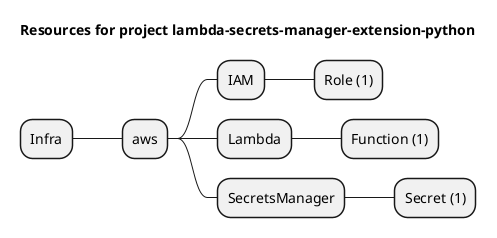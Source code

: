 @startmindmap
title Resources for project lambda-secrets-manager-extension-python
skinparam monochrome true
+ Infra
++ aws
+++ IAM
++++ Role (1)
+++ Lambda
++++ Function (1)
+++ SecretsManager
++++ Secret (1)
@endmindmap